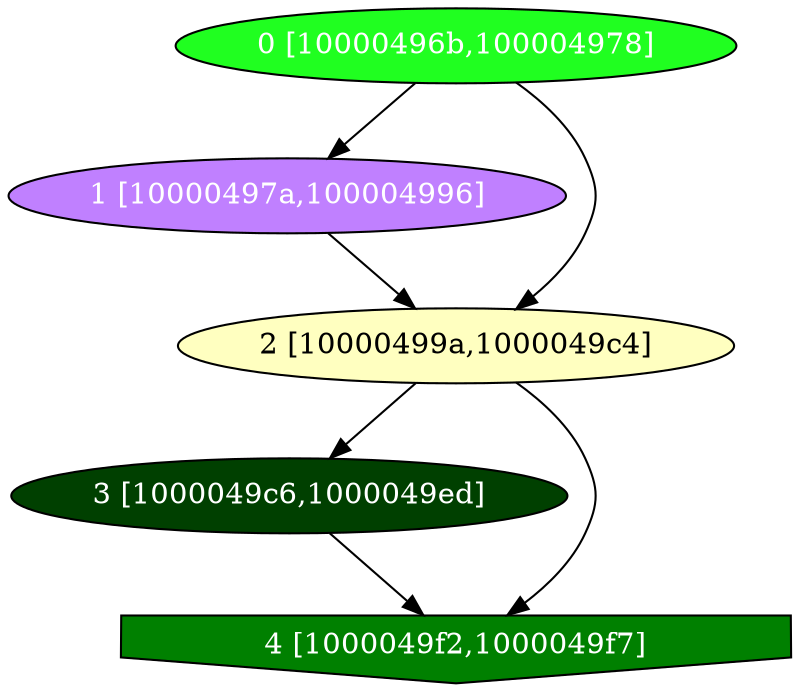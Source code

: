 diGraph gzip{
	gzip_0  [style=filled fillcolor="#20FF20" fontcolor="#ffffff" shape=oval label="0 [10000496b,100004978]"]
	gzip_1  [style=filled fillcolor="#C080FF" fontcolor="#ffffff" shape=oval label="1 [10000497a,100004996]"]
	gzip_2  [style=filled fillcolor="#FFFFC0" fontcolor="#000000" shape=oval label="2 [10000499a,1000049c4]"]
	gzip_3  [style=filled fillcolor="#004000" fontcolor="#ffffff" shape=oval label="3 [1000049c6,1000049ed]"]
	gzip_4  [style=filled fillcolor="#008000" fontcolor="#ffffff" shape=invhouse label="4 [1000049f2,1000049f7]"]

	gzip_0 -> gzip_1
	gzip_0 -> gzip_2
	gzip_1 -> gzip_2
	gzip_2 -> gzip_3
	gzip_2 -> gzip_4
	gzip_3 -> gzip_4
}